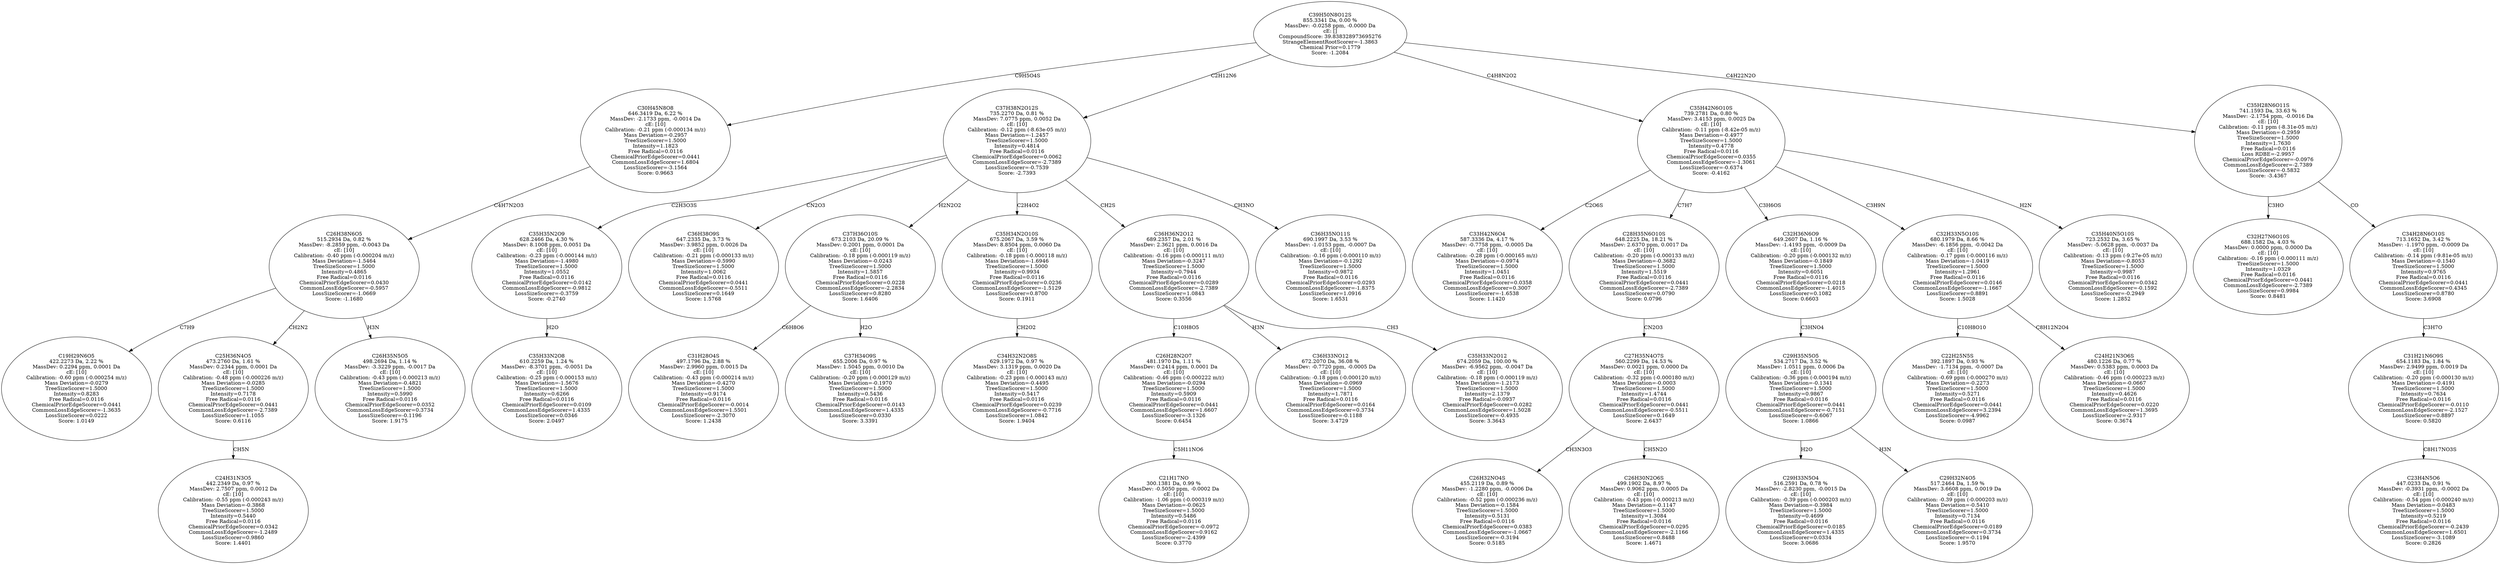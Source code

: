 strict digraph {
v1 [label="C19H29N6O5\n422.2273 Da, 2.22 %\nMassDev: 0.2294 ppm, 0.0001 Da\ncE: [10]\nCalibration: -0.60 ppm (-0.000254 m/z)\nMass Deviation=-0.0279\nTreeSizeScorer=1.5000\nIntensity=0.8283\nFree Radical=0.0116\nChemicalPriorEdgeScorer=0.0441\nCommonLossEdgeScorer=-1.3635\nLossSizeScorer=0.0222\nScore: 1.0149"];
v2 [label="C24H31N3O5\n442.2349 Da, 0.97 %\nMassDev: 2.7507 ppm, 0.0012 Da\ncE: [10]\nCalibration: -0.55 ppm (-0.000243 m/z)\nMass Deviation=-0.3868\nTreeSizeScorer=1.5000\nIntensity=0.5440\nFree Radical=0.0116\nChemicalPriorEdgeScorer=0.0342\nCommonLossEdgeScorer=-1.2489\nLossSizeScorer=0.9860\nScore: 1.4401"];
v3 [label="C25H36N4O5\n473.2760 Da, 1.61 %\nMassDev: 0.2344 ppm, 0.0001 Da\ncE: [10]\nCalibration: -0.48 ppm (-0.000226 m/z)\nMass Deviation=-0.0285\nTreeSizeScorer=1.5000\nIntensity=0.7178\nFree Radical=0.0116\nChemicalPriorEdgeScorer=0.0441\nCommonLossEdgeScorer=-2.7389\nLossSizeScorer=1.1055\nScore: 0.6116"];
v4 [label="C26H35N5O5\n498.2694 Da, 1.14 %\nMassDev: -3.3229 ppm, -0.0017 Da\ncE: [10]\nCalibration: -0.43 ppm (-0.000213 m/z)\nMass Deviation=-0.4821\nTreeSizeScorer=1.5000\nIntensity=0.5990\nFree Radical=0.0116\nChemicalPriorEdgeScorer=0.0352\nCommonLossEdgeScorer=0.3734\nLossSizeScorer=-0.1196\nScore: 1.9175"];
v5 [label="C26H38N6O5\n515.2934 Da, 0.82 %\nMassDev: -8.2859 ppm, -0.0043 Da\ncE: [10]\nCalibration: -0.40 ppm (-0.000204 m/z)\nMass Deviation=-1.5464\nTreeSizeScorer=1.5000\nIntensity=0.4865\nFree Radical=0.0116\nChemicalPriorEdgeScorer=0.0430\nCommonLossEdgeScorer=-0.5957\nLossSizeScorer=-1.0669\nScore: -1.1680"];
v6 [label="C30H45N8O8\n646.3419 Da, 6.22 %\nMassDev: -2.1733 ppm, -0.0014 Da\ncE: [10]\nCalibration: -0.21 ppm (-0.000134 m/z)\nMass Deviation=-0.2957\nTreeSizeScorer=1.5000\nIntensity=1.1823\nFree Radical=0.0116\nChemicalPriorEdgeScorer=0.0441\nCommonLossEdgeScorer=1.6804\nLossSizeScorer=-3.1564\nScore: 0.9663"];
v7 [label="C35H33N2O8\n610.2259 Da, 1.24 %\nMassDev: -8.3701 ppm, -0.0051 Da\ncE: [10]\nCalibration: -0.25 ppm (-0.000153 m/z)\nMass Deviation=-1.5676\nTreeSizeScorer=1.5000\nIntensity=0.6266\nFree Radical=0.0116\nChemicalPriorEdgeScorer=0.0109\nCommonLossEdgeScorer=1.4335\nLossSizeScorer=0.0346\nScore: 2.0497"];
v8 [label="C35H35N2O9\n628.2466 Da, 4.30 %\nMassDev: 8.1008 ppm, 0.0051 Da\ncE: [10]\nCalibration: -0.23 ppm (-0.000144 m/z)\nMass Deviation=-1.4980\nTreeSizeScorer=1.5000\nIntensity=1.0552\nFree Radical=0.0116\nChemicalPriorEdgeScorer=0.0142\nCommonLossEdgeScorer=-0.9812\nLossSizeScorer=-0.3759\nScore: -0.2740"];
v9 [label="C36H38O9S\n647.2335 Da, 3.73 %\nMassDev: 3.9852 ppm, 0.0026 Da\ncE: [10]\nCalibration: -0.21 ppm (-0.000133 m/z)\nMass Deviation=-0.5990\nTreeSizeScorer=1.5000\nIntensity=1.0062\nFree Radical=0.0116\nChemicalPriorEdgeScorer=0.0441\nCommonLossEdgeScorer=-0.5511\nLossSizeScorer=0.1649\nScore: 1.5768"];
v10 [label="C31H28O4S\n497.1796 Da, 2.88 %\nMassDev: 2.9960 ppm, 0.0015 Da\ncE: [10]\nCalibration: -0.43 ppm (-0.000214 m/z)\nMass Deviation=-0.4270\nTreeSizeScorer=1.5000\nIntensity=0.9174\nFree Radical=0.0116\nChemicalPriorEdgeScorer=-0.0014\nCommonLossEdgeScorer=1.5501\nLossSizeScorer=-2.3070\nScore: 1.2438"];
v11 [label="C37H34O9S\n655.2006 Da, 0.97 %\nMassDev: 1.5045 ppm, 0.0010 Da\ncE: [10]\nCalibration: -0.20 ppm (-0.000129 m/z)\nMass Deviation=-0.1970\nTreeSizeScorer=1.5000\nIntensity=0.5436\nFree Radical=0.0116\nChemicalPriorEdgeScorer=0.0143\nCommonLossEdgeScorer=1.4335\nLossSizeScorer=0.0330\nScore: 3.3391"];
v12 [label="C37H36O10S\n673.2103 Da, 20.09 %\nMassDev: 0.2001 ppm, 0.0001 Da\ncE: [10]\nCalibration: -0.18 ppm (-0.000119 m/z)\nMass Deviation=-0.0243\nTreeSizeScorer=1.5000\nIntensity=1.5857\nFree Radical=0.0116\nChemicalPriorEdgeScorer=0.0228\nCommonLossEdgeScorer=-2.2834\nLossSizeScorer=0.8280\nScore: 1.6406"];
v13 [label="C34H32N2O8S\n629.1972 Da, 0.97 %\nMassDev: 3.1319 ppm, 0.0020 Da\ncE: [10]\nCalibration: -0.23 ppm (-0.000143 m/z)\nMass Deviation=-0.4495\nTreeSizeScorer=1.5000\nIntensity=0.5417\nFree Radical=0.0116\nChemicalPriorEdgeScorer=0.0239\nCommonLossEdgeScorer=-0.7716\nLossSizeScorer=1.0842\nScore: 1.9404"];
v14 [label="C35H34N2O10S\n675.2067 Da, 3.59 %\nMassDev: 8.8504 ppm, 0.0060 Da\ncE: [10]\nCalibration: -0.18 ppm (-0.000118 m/z)\nMass Deviation=-1.6946\nTreeSizeScorer=1.5000\nIntensity=0.9934\nFree Radical=0.0116\nChemicalPriorEdgeScorer=0.0236\nCommonLossEdgeScorer=-1.5129\nLossSizeScorer=0.8700\nScore: 0.1911"];
v15 [label="C21H17NO\n300.1381 Da, 0.99 %\nMassDev: -0.5050 ppm, -0.0002 Da\ncE: [10]\nCalibration: -1.06 ppm (-0.000319 m/z)\nMass Deviation=-0.0625\nTreeSizeScorer=1.5000\nIntensity=0.5486\nFree Radical=0.0116\nChemicalPriorEdgeScorer=-0.0972\nCommonLossEdgeScorer=0.9162\nLossSizeScorer=-2.4399\nScore: 0.3770"];
v16 [label="C26H28N2O7\n481.1970 Da, 1.11 %\nMassDev: 0.2414 ppm, 0.0001 Da\ncE: [10]\nCalibration: -0.46 ppm (-0.000222 m/z)\nMass Deviation=-0.0294\nTreeSizeScorer=1.5000\nIntensity=0.5909\nFree Radical=0.0116\nChemicalPriorEdgeScorer=0.0441\nCommonLossEdgeScorer=1.6607\nLossSizeScorer=-3.1326\nScore: 0.6454"];
v17 [label="C36H33NO12\n672.2070 Da, 36.08 %\nMassDev: -0.7720 ppm, -0.0005 Da\ncE: [10]\nCalibration: -0.18 ppm (-0.000120 m/z)\nMass Deviation=-0.0969\nTreeSizeScorer=1.5000\nIntensity=1.7871\nFree Radical=0.0116\nChemicalPriorEdgeScorer=0.0164\nCommonLossEdgeScorer=0.3734\nLossSizeScorer=-0.1188\nScore: 3.4729"];
v18 [label="C35H33N2O12\n674.2059 Da, 100.00 %\nMassDev: -6.9562 ppm, -0.0047 Da\ncE: [10]\nCalibration: -0.18 ppm (-0.000119 m/z)\nMass Deviation=-1.2173\nTreeSizeScorer=1.5000\nIntensity=2.1379\nFree Radical=-0.0937\nChemicalPriorEdgeScorer=0.0282\nCommonLossEdgeScorer=1.5028\nLossSizeScorer=-0.4935\nScore: 3.3643"];
v19 [label="C36H36N2O12\n689.2357 Da, 2.01 %\nMassDev: 2.3621 ppm, 0.0016 Da\ncE: [10]\nCalibration: -0.16 ppm (-0.000111 m/z)\nMass Deviation=-0.3247\nTreeSizeScorer=1.5000\nIntensity=0.7944\nFree Radical=0.0116\nChemicalPriorEdgeScorer=0.0289\nCommonLossEdgeScorer=-2.7389\nLossSizeScorer=1.0843\nScore: 0.3556"];
v20 [label="C36H35NO11S\n690.1997 Da, 3.53 %\nMassDev: -1.0153 ppm, -0.0007 Da\ncE: [10]\nCalibration: -0.16 ppm (-0.000110 m/z)\nMass Deviation=-0.1292\nTreeSizeScorer=1.5000\nIntensity=0.9872\nFree Radical=0.0116\nChemicalPriorEdgeScorer=0.0293\nCommonLossEdgeScorer=-1.8375\nLossSizeScorer=1.0916\nScore: 1.6531"];
v21 [label="C37H38N2O12S\n735.2270 Da, 0.81 %\nMassDev: 7.0775 ppm, 0.0052 Da\ncE: [10]\nCalibration: -0.12 ppm (-8.63e-05 m/z)\nMass Deviation=-1.2457\nTreeSizeScorer=1.5000\nIntensity=0.4814\nFree Radical=0.0116\nChemicalPriorEdgeScorer=0.0062\nCommonLossEdgeScorer=-2.7389\nLossSizeScorer=-0.7539\nScore: -2.7393"];
v22 [label="C33H42N6O4\n587.3336 Da, 4.17 %\nMassDev: -0.7758 ppm, -0.0005 Da\ncE: [10]\nCalibration: -0.28 ppm (-0.000165 m/z)\nMass Deviation=-0.0974\nTreeSizeScorer=1.5000\nIntensity=1.0451\nFree Radical=0.0116\nChemicalPriorEdgeScorer=0.0358\nCommonLossEdgeScorer=0.3007\nLossSizeScorer=-1.6538\nScore: 1.1420"];
v23 [label="C26H32NO4S\n455.2119 Da, 0.89 %\nMassDev: -1.2280 ppm, -0.0006 Da\ncE: [10]\nCalibration: -0.52 ppm (-0.000236 m/z)\nMass Deviation=-0.1584\nTreeSizeScorer=1.5000\nIntensity=0.5131\nFree Radical=0.0116\nChemicalPriorEdgeScorer=0.0383\nCommonLossEdgeScorer=-1.0667\nLossSizeScorer=-0.3194\nScore: 0.5185"];
v24 [label="C26H30N2O6S\n499.1902 Da, 8.97 %\nMassDev: 0.9062 ppm, 0.0005 Da\ncE: [10]\nCalibration: -0.43 ppm (-0.000213 m/z)\nMass Deviation=-0.1147\nTreeSizeScorer=1.5000\nIntensity=1.3084\nFree Radical=0.0116\nChemicalPriorEdgeScorer=0.0295\nCommonLossEdgeScorer=-2.1166\nLossSizeScorer=0.8488\nScore: 1.4671"];
v25 [label="C27H35N4O7S\n560.2299 Da, 14.53 %\nMassDev: 0.0021 ppm, 0.0000 Da\ncE: [10]\nCalibration: -0.32 ppm (-0.000180 m/z)\nMass Deviation=-0.0003\nTreeSizeScorer=1.5000\nIntensity=1.4744\nFree Radical=0.0116\nChemicalPriorEdgeScorer=0.0441\nCommonLossEdgeScorer=-0.5511\nLossSizeScorer=0.1649\nScore: 2.6437"];
v26 [label="C28H35N6O10S\n648.2225 Da, 18.21 %\nMassDev: 2.6370 ppm, 0.0017 Da\ncE: [10]\nCalibration: -0.20 ppm (-0.000133 m/z)\nMass Deviation=-0.3682\nTreeSizeScorer=1.5000\nIntensity=1.5519\nFree Radical=0.0116\nChemicalPriorEdgeScorer=0.0441\nCommonLossEdgeScorer=-2.7389\nLossSizeScorer=0.0790\nScore: 0.0796"];
v27 [label="C29H33N5O4\n516.2591 Da, 0.78 %\nMassDev: -2.8230 ppm, -0.0015 Da\ncE: [10]\nCalibration: -0.39 ppm (-0.000203 m/z)\nMass Deviation=-0.3984\nTreeSizeScorer=1.5000\nIntensity=0.4699\nFree Radical=0.0116\nChemicalPriorEdgeScorer=0.0185\nCommonLossEdgeScorer=1.4335\nLossSizeScorer=0.0334\nScore: 3.0686"];
v28 [label="C29H32N4O5\n517.2464 Da, 1.59 %\nMassDev: 3.6608 ppm, 0.0019 Da\ncE: [10]\nCalibration: -0.39 ppm (-0.000203 m/z)\nMass Deviation=-0.5410\nTreeSizeScorer=1.5000\nIntensity=0.7134\nFree Radical=0.0116\nChemicalPriorEdgeScorer=0.0189\nCommonLossEdgeScorer=0.3734\nLossSizeScorer=-0.1194\nScore: 1.9570"];
v29 [label="C29H35N5O5\n534.2717 Da, 3.52 %\nMassDev: 1.0511 ppm, 0.0006 Da\ncE: [10]\nCalibration: -0.36 ppm (-0.000194 m/z)\nMass Deviation=-0.1341\nTreeSizeScorer=1.5000\nIntensity=0.9867\nFree Radical=0.0116\nChemicalPriorEdgeScorer=0.0441\nCommonLossEdgeScorer=-0.7151\nLossSizeScorer=-0.6067\nScore: 1.0866"];
v30 [label="C32H36N6O9\n649.2607 Da, 1.16 %\nMassDev: -1.4193 ppm, -0.0009 Da\ncE: [10]\nCalibration: -0.20 ppm (-0.000132 m/z)\nMass Deviation=-0.1849\nTreeSizeScorer=1.5000\nIntensity=0.6051\nFree Radical=0.0116\nChemicalPriorEdgeScorer=0.0218\nCommonLossEdgeScorer=-1.4015\nLossSizeScorer=0.1082\nScore: 0.6603"];
v31 [label="C22H25N5S\n392.1897 Da, 0.93 %\nMassDev: -1.7134 ppm, -0.0007 Da\ncE: [10]\nCalibration: -0.69 ppm (-0.000270 m/z)\nMass Deviation=-0.2273\nTreeSizeScorer=1.5000\nIntensity=0.5271\nFree Radical=0.0116\nChemicalPriorEdgeScorer=0.0441\nCommonLossEdgeScorer=3.2394\nLossSizeScorer=-4.9962\nScore: 0.0987"];
v32 [label="C24H21N3O6S\n480.1226 Da, 0.77 %\nMassDev: 0.5383 ppm, 0.0003 Da\ncE: [10]\nCalibration: -0.46 ppm (-0.000223 m/z)\nMass Deviation=-0.0667\nTreeSizeScorer=1.5000\nIntensity=0.4626\nFree Radical=0.0116\nChemicalPriorEdgeScorer=0.0220\nCommonLossEdgeScorer=1.3695\nLossSizeScorer=-2.9317\nScore: 0.3674"];
v33 [label="C32H33N5O10S\n680.1979 Da, 8.66 %\nMassDev: -6.1856 ppm, -0.0042 Da\ncE: [10]\nCalibration: -0.17 ppm (-0.000116 m/z)\nMass Deviation=-1.0419\nTreeSizeScorer=1.5000\nIntensity=1.2961\nFree Radical=0.0116\nChemicalPriorEdgeScorer=0.0146\nCommonLossEdgeScorer=-1.1667\nLossSizeScorer=0.8891\nScore: 1.5028"];
v34 [label="C35H40N5O10S\n723.2532 Da, 3.65 %\nMassDev: -5.0628 ppm, -0.0037 Da\ncE: [10]\nCalibration: -0.13 ppm (-9.27e-05 m/z)\nMass Deviation=-0.8053\nTreeSizeScorer=1.5000\nIntensity=0.9987\nFree Radical=0.0116\nChemicalPriorEdgeScorer=0.0342\nCommonLossEdgeScorer=-0.1592\nLossSizeScorer=-0.2949\nScore: 1.2852"];
v35 [label="C35H42N6O10S\n739.2781 Da, 0.80 %\nMassDev: 3.4153 ppm, 0.0025 Da\ncE: [10]\nCalibration: -0.11 ppm (-8.42e-05 m/z)\nMass Deviation=-0.4977\nTreeSizeScorer=1.5000\nIntensity=0.4778\nFree Radical=0.0116\nChemicalPriorEdgeScorer=0.0355\nCommonLossEdgeScorer=-1.3061\nLossSizeScorer=-0.6374\nScore: -0.4162"];
v36 [label="C32H27N6O10S\n688.1582 Da, 4.03 %\nMassDev: 0.0000 ppm, 0.0000 Da\ncE: [10]\nCalibration: -0.16 ppm (-0.000111 m/z)\nTreeSizeScorer=1.5000\nIntensity=1.0329\nFree Radical=0.0116\nChemicalPriorEdgeScorer=0.0441\nCommonLossEdgeScorer=-2.7389\nLossSizeScorer=0.9984\nScore: 0.8481"];
v37 [label="C23H4N5O6\n447.0233 Da, 0.91 %\nMassDev: -0.3931 ppm, -0.0002 Da\ncE: [10]\nCalibration: -0.54 ppm (-0.000240 m/z)\nMass Deviation=-0.0483\nTreeSizeScorer=1.5000\nIntensity=0.5219\nFree Radical=0.0116\nChemicalPriorEdgeScorer=-0.2439\nCommonLossEdgeScorer=1.6501\nLossSizeScorer=-3.1089\nScore: 0.2826"];
v38 [label="C31H21N6O9S\n654.1183 Da, 1.84 %\nMassDev: 2.9499 ppm, 0.0019 Da\ncE: [10]\nCalibration: -0.20 ppm (-0.000130 m/z)\nMass Deviation=-0.4191\nTreeSizeScorer=1.5000\nIntensity=0.7634\nFree Radical=0.0116\nChemicalPriorEdgeScorer=-0.0110\nCommonLossEdgeScorer=-2.1527\nLossSizeScorer=0.8897\nScore: 0.5820"];
v39 [label="C34H28N6O10S\n713.1652 Da, 3.42 %\nMassDev: -1.1970 ppm, -0.0009 Da\ncE: [10]\nCalibration: -0.14 ppm (-9.81e-05 m/z)\nMass Deviation=-0.1540\nTreeSizeScorer=1.5000\nIntensity=0.9765\nFree Radical=0.0116\nChemicalPriorEdgeScorer=0.0441\nCommonLossEdgeScorer=0.4345\nLossSizeScorer=0.8780\nScore: 3.6908"];
v40 [label="C35H28N6O11S\n741.1593 Da, 33.63 %\nMassDev: -2.1754 ppm, -0.0016 Da\ncE: [10]\nCalibration: -0.11 ppm (-8.31e-05 m/z)\nMass Deviation=-0.2959\nTreeSizeScorer=1.5000\nIntensity=1.7630\nFree Radical=0.0116\nLoss RDBE=-2.9957\nChemicalPriorEdgeScorer=-0.0976\nCommonLossEdgeScorer=-2.7389\nLossSizeScorer=-0.5832\nScore: -3.4367"];
v41 [label="C39H50N8O12S\n855.3341 Da, 0.00 %\nMassDev: -0.0258 ppm, -0.0000 Da\ncE: []\nCompoundScore: 39.838328973695276\nStrangeElementRootScorer=-1.3863\nChemical Prior=0.1779\nScore: -1.2084"];
v5 -> v1 [label="C7H9"];
v3 -> v2 [label="CH5N"];
v5 -> v3 [label="CH2N2"];
v5 -> v4 [label="H3N"];
v6 -> v5 [label="C4H7N2O3"];
v41 -> v6 [label="C9H5O4S"];
v8 -> v7 [label="H2O"];
v21 -> v8 [label="C2H3O3S"];
v21 -> v9 [label="CN2O3"];
v12 -> v10 [label="C6H8O6"];
v12 -> v11 [label="H2O"];
v21 -> v12 [label="H2N2O2"];
v14 -> v13 [label="CH2O2"];
v21 -> v14 [label="C2H4O2"];
v16 -> v15 [label="C5H11NO6"];
v19 -> v16 [label="C10H8O5"];
v19 -> v17 [label="H3N"];
v19 -> v18 [label="CH3"];
v21 -> v19 [label="CH2S"];
v21 -> v20 [label="CH3NO"];
v41 -> v21 [label="C2H12N6"];
v35 -> v22 [label="C2O6S"];
v25 -> v23 [label="CH3N3O3"];
v25 -> v24 [label="CH5N2O"];
v26 -> v25 [label="CN2O3"];
v35 -> v26 [label="C7H7"];
v29 -> v27 [label="H2O"];
v29 -> v28 [label="H3N"];
v30 -> v29 [label="C3HNO4"];
v35 -> v30 [label="C3H6OS"];
v33 -> v31 [label="C10H8O10"];
v33 -> v32 [label="C8H12N2O4"];
v35 -> v33 [label="C3H9N"];
v35 -> v34 [label="H2N"];
v41 -> v35 [label="C4H8N2O2"];
v40 -> v36 [label="C3HO"];
v38 -> v37 [label="C8H17NO3S"];
v39 -> v38 [label="C3H7O"];
v40 -> v39 [label="CO"];
v41 -> v40 [label="C4H22N2O"];
}
